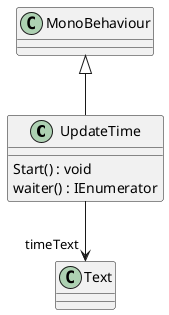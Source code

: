 @startuml
class UpdateTime {
    Start() : void
    waiter() : IEnumerator
}
MonoBehaviour <|-- UpdateTime
UpdateTime --> "timeText" Text
@enduml
